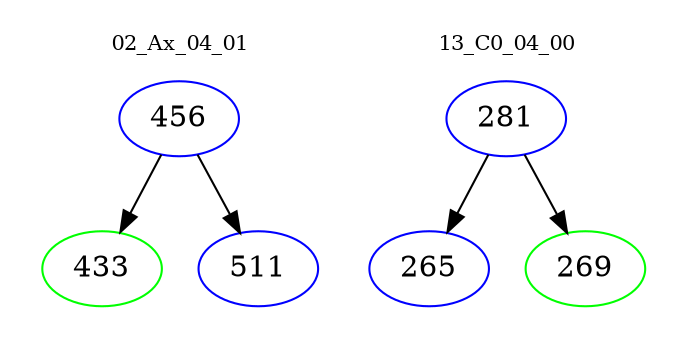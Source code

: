 digraph{
subgraph cluster_0 {
color = white
label = "02_Ax_04_01";
fontsize=10;
T0_456 [label="456", color="blue"]
T0_456 -> T0_433 [color="black"]
T0_433 [label="433", color="green"]
T0_456 -> T0_511 [color="black"]
T0_511 [label="511", color="blue"]
}
subgraph cluster_1 {
color = white
label = "13_C0_04_00";
fontsize=10;
T1_281 [label="281", color="blue"]
T1_281 -> T1_265 [color="black"]
T1_265 [label="265", color="blue"]
T1_281 -> T1_269 [color="black"]
T1_269 [label="269", color="green"]
}
}
